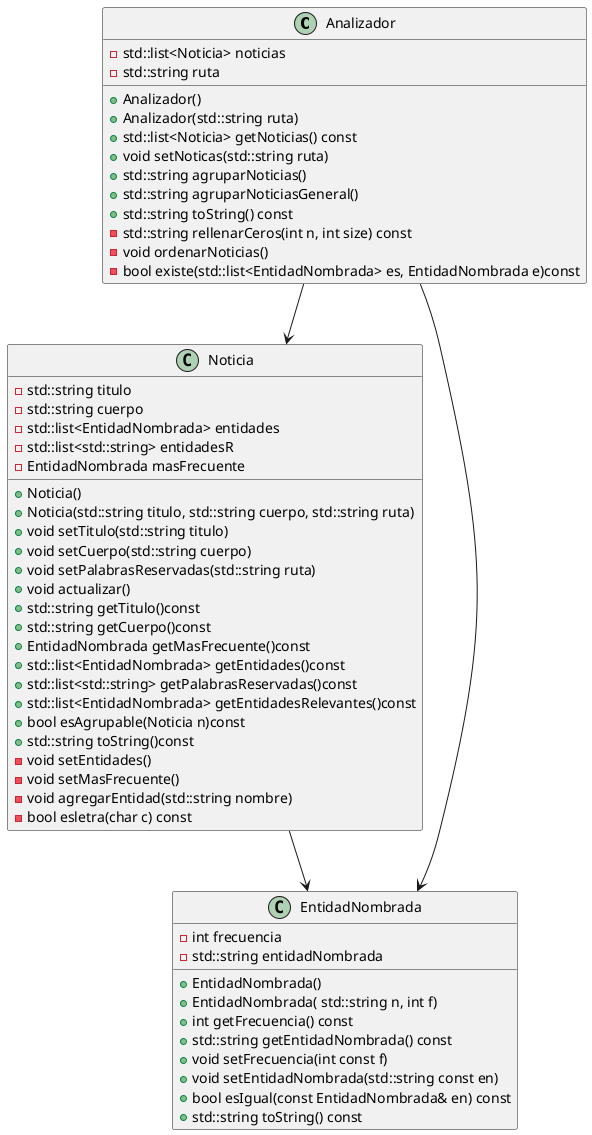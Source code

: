 @startuml
Analizador --> Noticia
Analizador --> EntidadNombrada
Noticia --> EntidadNombrada

class Analizador {
	-std::list<Noticia> noticias
	-std::string ruta
	+Analizador()
	+Analizador(std::string ruta)
	+std::list<Noticia> getNoticias() const
	+void setNoticas(std::string ruta)
	+std::string agruparNoticias()
	+std::string agruparNoticiasGeneral()
	+std::string toString() const
	-std::string rellenarCeros(int n, int size) const
	-void ordenarNoticias()
	-bool existe(std::list<EntidadNombrada> es, EntidadNombrada e)const
}
class Noticia {
	-std::string titulo
	-std::string cuerpo
	-std::list<EntidadNombrada> entidades
	-std::list<std::string> entidadesR
	-EntidadNombrada masFrecuente
	+Noticia()
	+Noticia(std::string titulo, std::string cuerpo, std::string ruta)
	+void setTitulo(std::string titulo)
	+void setCuerpo(std::string cuerpo)
	+void setPalabrasReservadas(std::string ruta)
	+void actualizar()
	+std::string getTitulo()const
	+std::string getCuerpo()const
	+EntidadNombrada getMasFrecuente()const
	+std::list<EntidadNombrada> getEntidades()const
	+std::list<std::string> getPalabrasReservadas()const
	+std::list<EntidadNombrada> getEntidadesRelevantes()const
	+bool esAgrupable(Noticia n)const
	+std::string toString()const
	-void setEntidades()
	-void setMasFrecuente()
	-void agregarEntidad(std::string nombre)
	-bool esletra(char c) const
}
class EntidadNombrada {
	-int frecuencia
	-std::string entidadNombrada
	+EntidadNombrada()
	+EntidadNombrada( std::string n, int f)
	+int getFrecuencia() const
	+std::string getEntidadNombrada() const
	+void setFrecuencia(int const f)
	+void setEntidadNombrada(std::string const en)
	+bool esIgual(const EntidadNombrada& en) const
	+std::string toString() const
}
@enduml